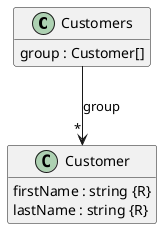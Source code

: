 @startuml
hide <<Path>> circle
hide <<Response>> circle
hide <<Parameter>> circle
hide empty methods
hide empty fields
set namespaceSeparator none

class "Customers" as Customers {
  {field} group : Customer[]
}

class "Customer" as Customer {
  {field} firstName : string {R}
  {field} lastName : string {R}
}

"Customers" --> "*" "Customer"  :  "group"

@enduml